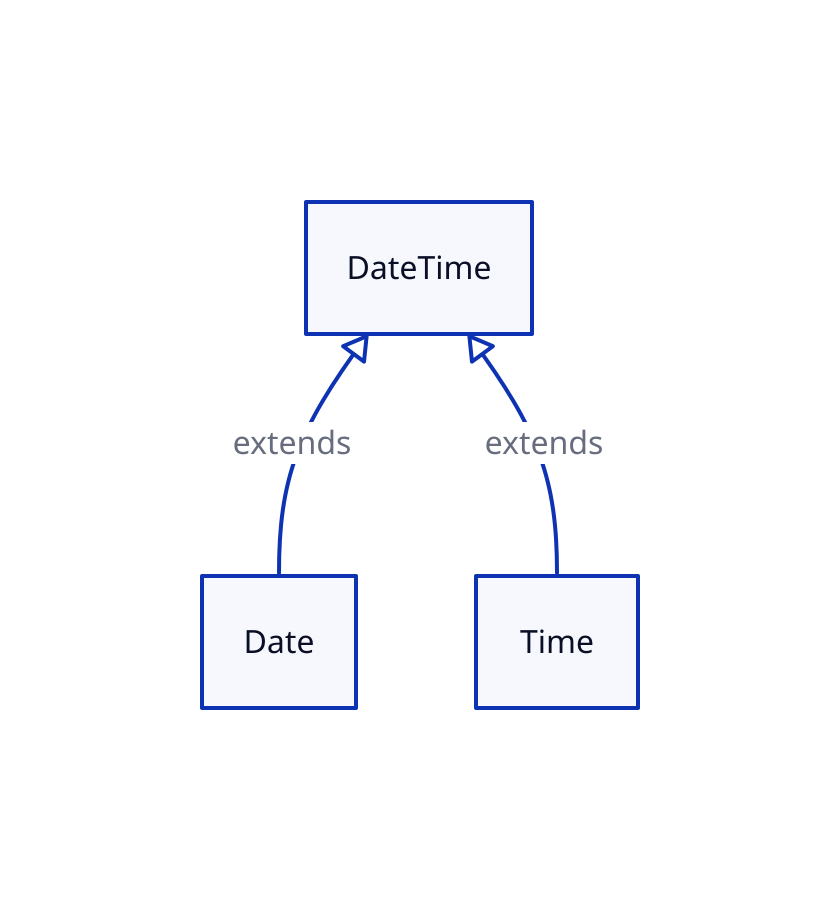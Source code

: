 direction: up

Date -> DateTime: extends {
  target-arrowhead {
    shape: triangle
    style.filled: false
  }
}

Time -> DateTime: extends {
  target-arrowhead {
    shape: triangle
    style.filled: false
  }
}